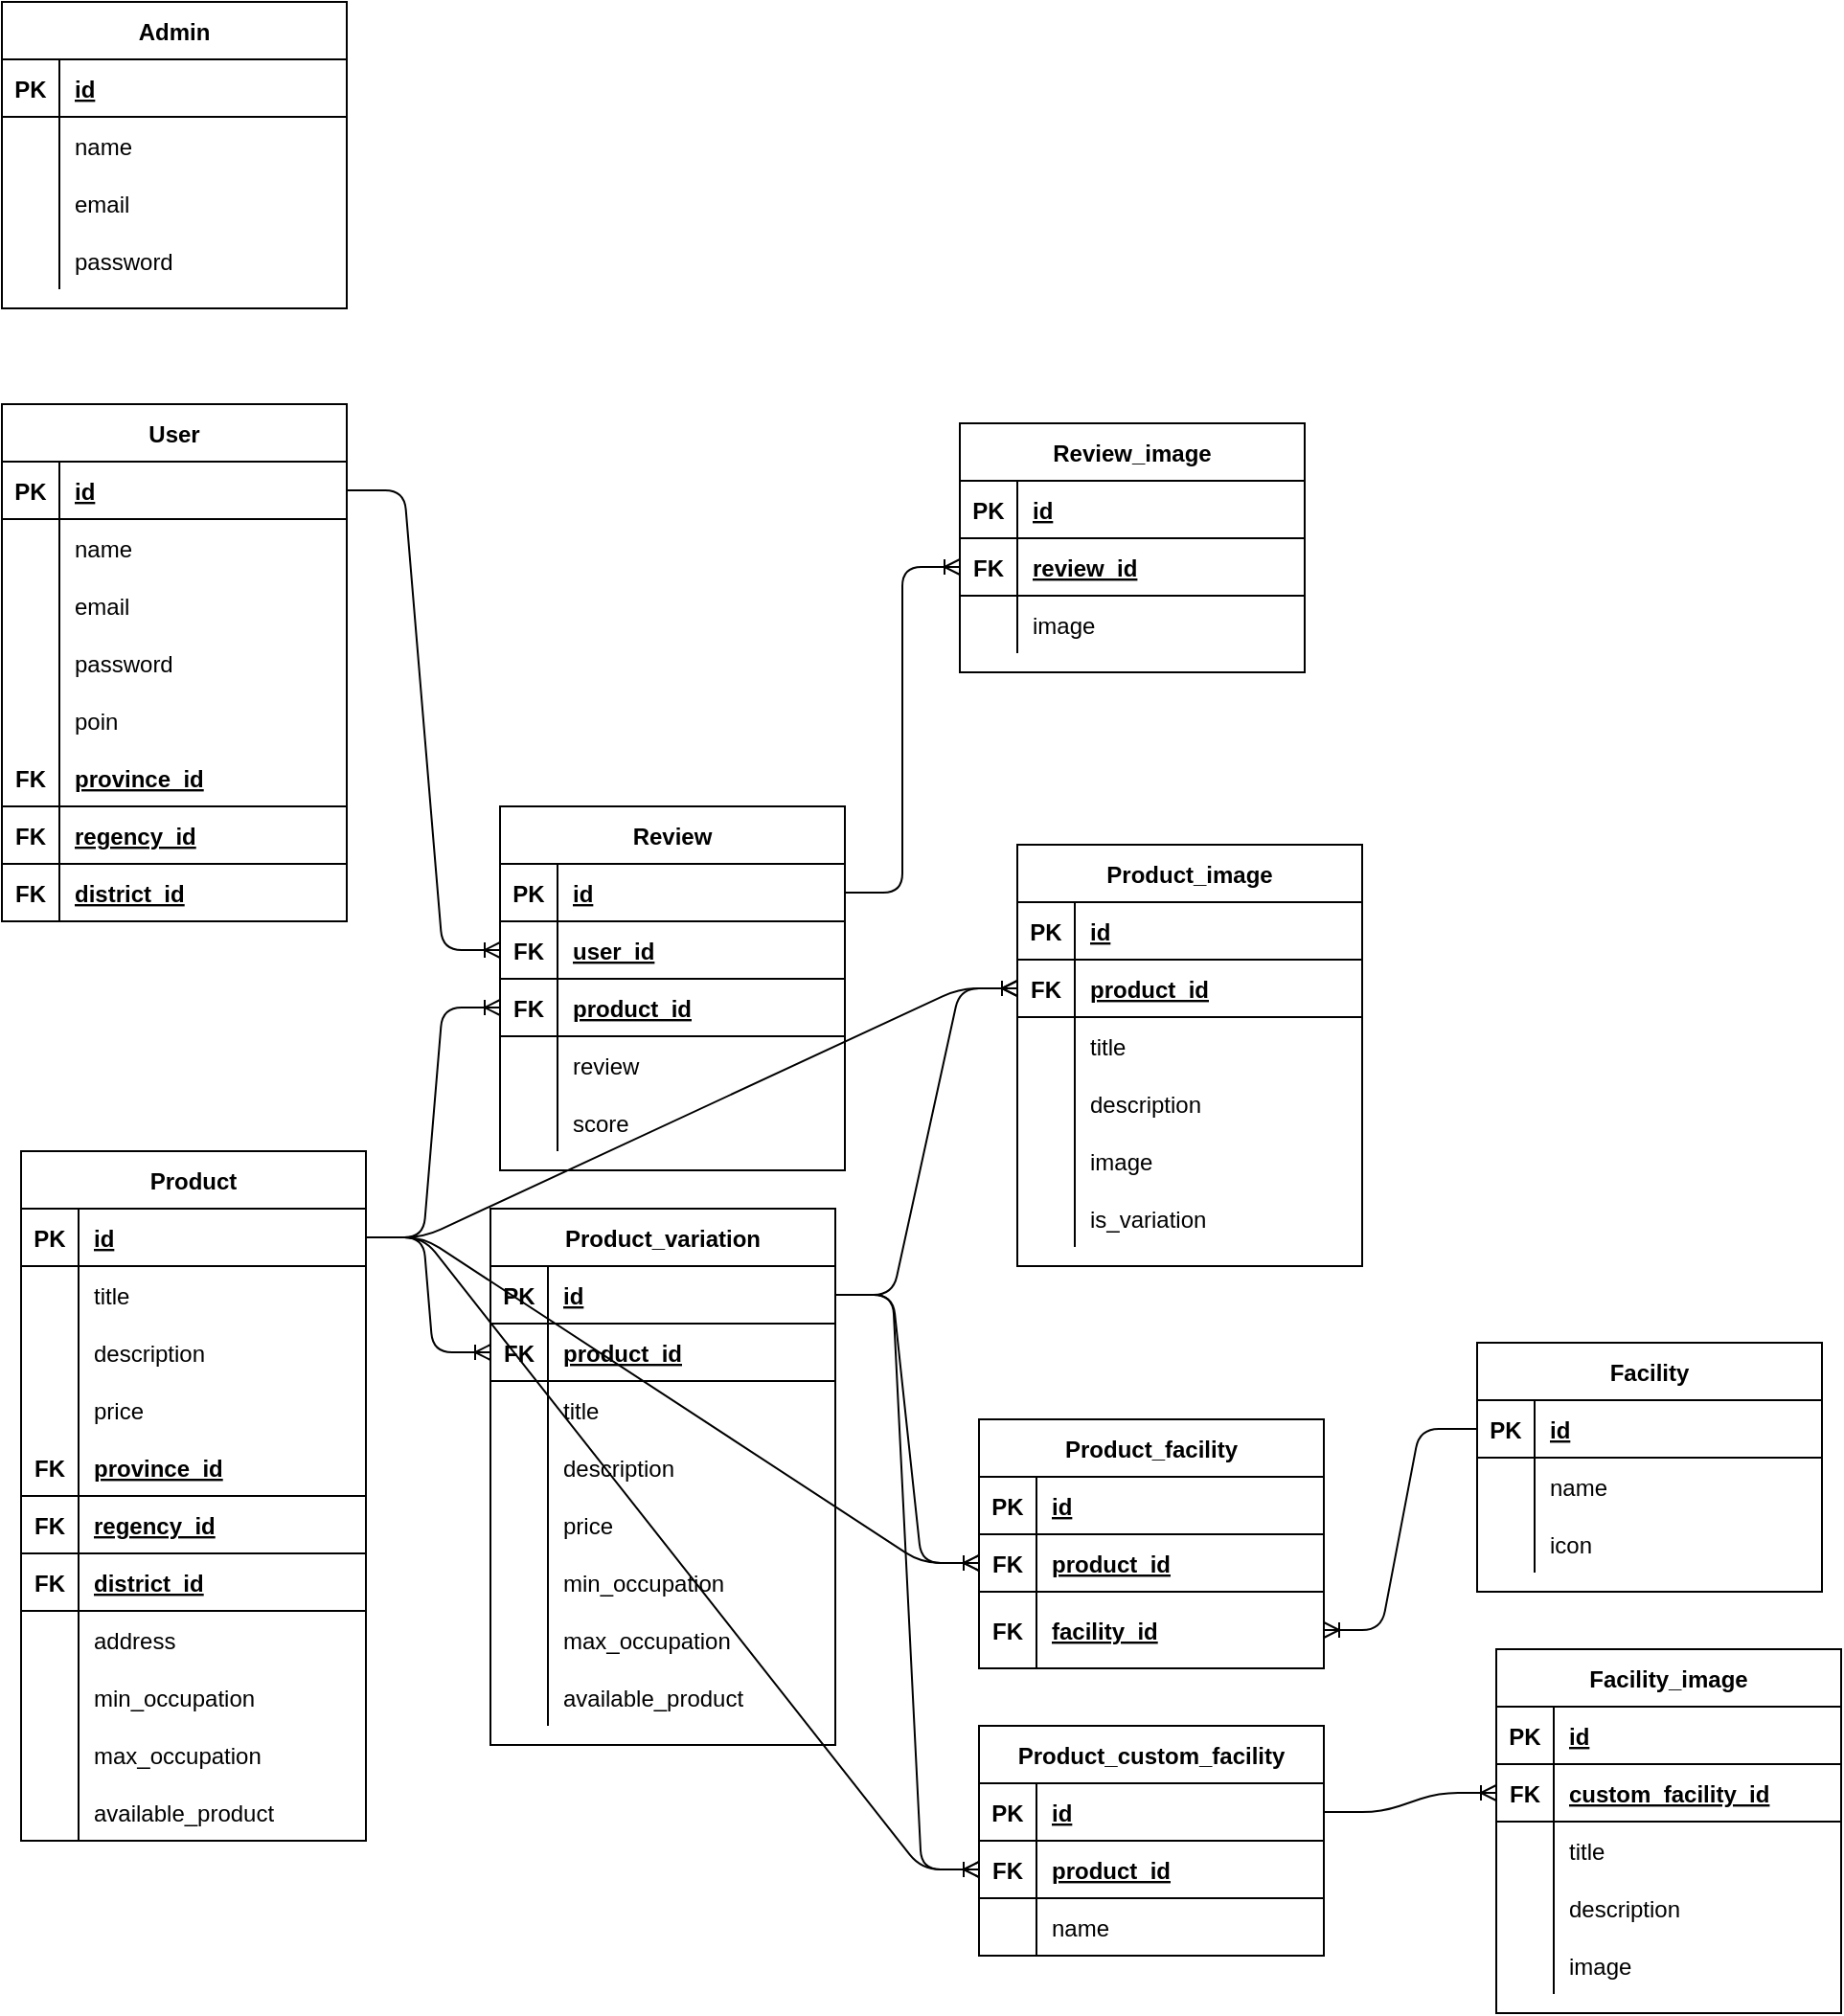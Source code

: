 <mxfile version="14.6.13" type="device"><diagram id="OCY1mcJ9CVgeOHty4g8x" name="Page-1"><mxGraphModel dx="723" dy="429" grid="1" gridSize="10" guides="1" tooltips="1" connect="1" arrows="1" fold="1" page="1" pageScale="1" pageWidth="850" pageHeight="1100" math="0" shadow="0"><root><mxCell id="0"/><mxCell id="1" parent="0"/><mxCell id="_Ng2Fm3avBR3GQVS5oxQ-38" style="edgeStyle=entityRelationEdgeStyle;orthogonalLoop=1;jettySize=auto;html=1;exitX=1;exitY=0.5;exitDx=0;exitDy=0;entryX=0;entryY=0.5;entryDx=0;entryDy=0;fontSize=12;endArrow=ERoneToMany;" edge="1" parent="1" source="phzcmp7fq849Xf4aPCRq-34" target="_Ng2Fm3avBR3GQVS5oxQ-29"><mxGeometry relative="1" as="geometry"/></mxCell><mxCell id="phzcmp7fq849Xf4aPCRq-1" value="User" style="shape=table;startSize=30;container=1;collapsible=1;childLayout=tableLayout;fixedRows=1;rowLines=0;fontStyle=1;align=center;resizeLast=1;" parent="1" vertex="1"><mxGeometry x="80" y="250" width="180" height="270" as="geometry"/></mxCell><mxCell id="phzcmp7fq849Xf4aPCRq-2" value="" style="shape=partialRectangle;collapsible=0;dropTarget=0;pointerEvents=0;fillColor=none;top=0;left=0;bottom=1;right=0;points=[[0,0.5],[1,0.5]];portConstraint=eastwest;" parent="phzcmp7fq849Xf4aPCRq-1" vertex="1"><mxGeometry y="30" width="180" height="30" as="geometry"/></mxCell><mxCell id="phzcmp7fq849Xf4aPCRq-3" value="PK" style="shape=partialRectangle;connectable=0;fillColor=none;top=0;left=0;bottom=0;right=0;fontStyle=1;overflow=hidden;" parent="phzcmp7fq849Xf4aPCRq-2" vertex="1"><mxGeometry width="30" height="30" as="geometry"/></mxCell><mxCell id="phzcmp7fq849Xf4aPCRq-4" value="id" style="shape=partialRectangle;connectable=0;fillColor=none;top=0;left=0;bottom=0;right=0;align=left;spacingLeft=6;fontStyle=5;overflow=hidden;" parent="phzcmp7fq849Xf4aPCRq-2" vertex="1"><mxGeometry x="30" width="150" height="30" as="geometry"/></mxCell><mxCell id="phzcmp7fq849Xf4aPCRq-5" value="" style="shape=partialRectangle;collapsible=0;dropTarget=0;pointerEvents=0;fillColor=none;top=0;left=0;bottom=0;right=0;points=[[0,0.5],[1,0.5]];portConstraint=eastwest;" parent="phzcmp7fq849Xf4aPCRq-1" vertex="1"><mxGeometry y="60" width="180" height="30" as="geometry"/></mxCell><mxCell id="phzcmp7fq849Xf4aPCRq-6" value="" style="shape=partialRectangle;connectable=0;fillColor=none;top=0;left=0;bottom=0;right=0;editable=1;overflow=hidden;" parent="phzcmp7fq849Xf4aPCRq-5" vertex="1"><mxGeometry width="30" height="30" as="geometry"/></mxCell><mxCell id="phzcmp7fq849Xf4aPCRq-7" value="name" style="shape=partialRectangle;connectable=0;fillColor=none;top=0;left=0;bottom=0;right=0;align=left;spacingLeft=6;overflow=hidden;" parent="phzcmp7fq849Xf4aPCRq-5" vertex="1"><mxGeometry x="30" width="150" height="30" as="geometry"/></mxCell><mxCell id="phzcmp7fq849Xf4aPCRq-8" value="" style="shape=partialRectangle;collapsible=0;dropTarget=0;pointerEvents=0;fillColor=none;top=0;left=0;bottom=0;right=0;points=[[0,0.5],[1,0.5]];portConstraint=eastwest;" parent="phzcmp7fq849Xf4aPCRq-1" vertex="1"><mxGeometry y="90" width="180" height="30" as="geometry"/></mxCell><mxCell id="phzcmp7fq849Xf4aPCRq-9" value="" style="shape=partialRectangle;connectable=0;fillColor=none;top=0;left=0;bottom=0;right=0;editable=1;overflow=hidden;" parent="phzcmp7fq849Xf4aPCRq-8" vertex="1"><mxGeometry width="30" height="30" as="geometry"/></mxCell><mxCell id="phzcmp7fq849Xf4aPCRq-10" value="email" style="shape=partialRectangle;connectable=0;fillColor=none;top=0;left=0;bottom=0;right=0;align=left;spacingLeft=6;overflow=hidden;" parent="phzcmp7fq849Xf4aPCRq-8" vertex="1"><mxGeometry x="30" width="150" height="30" as="geometry"/></mxCell><mxCell id="phzcmp7fq849Xf4aPCRq-11" value="" style="shape=partialRectangle;collapsible=0;dropTarget=0;pointerEvents=0;fillColor=none;top=0;left=0;bottom=0;right=0;points=[[0,0.5],[1,0.5]];portConstraint=eastwest;" parent="phzcmp7fq849Xf4aPCRq-1" vertex="1"><mxGeometry y="120" width="180" height="30" as="geometry"/></mxCell><mxCell id="phzcmp7fq849Xf4aPCRq-12" value="" style="shape=partialRectangle;connectable=0;fillColor=none;top=0;left=0;bottom=0;right=0;editable=1;overflow=hidden;" parent="phzcmp7fq849Xf4aPCRq-11" vertex="1"><mxGeometry width="30" height="30" as="geometry"/></mxCell><mxCell id="phzcmp7fq849Xf4aPCRq-13" value="password" style="shape=partialRectangle;connectable=0;fillColor=none;top=0;left=0;bottom=0;right=0;align=left;spacingLeft=6;overflow=hidden;" parent="phzcmp7fq849Xf4aPCRq-11" vertex="1"><mxGeometry x="30" width="150" height="30" as="geometry"/></mxCell><mxCell id="phzcmp7fq849Xf4aPCRq-14" value="" style="shape=partialRectangle;collapsible=0;dropTarget=0;pointerEvents=0;fillColor=none;top=0;left=0;bottom=0;right=0;points=[[0,0.5],[1,0.5]];portConstraint=eastwest;" parent="phzcmp7fq849Xf4aPCRq-1" vertex="1"><mxGeometry y="150" width="180" height="30" as="geometry"/></mxCell><mxCell id="phzcmp7fq849Xf4aPCRq-15" value="" style="shape=partialRectangle;connectable=0;fillColor=none;top=0;left=0;bottom=0;right=0;editable=1;overflow=hidden;" parent="phzcmp7fq849Xf4aPCRq-14" vertex="1"><mxGeometry width="30" height="30" as="geometry"/></mxCell><mxCell id="phzcmp7fq849Xf4aPCRq-16" value="poin" style="shape=partialRectangle;connectable=0;fillColor=none;top=0;left=0;bottom=0;right=0;align=left;spacingLeft=6;overflow=hidden;" parent="phzcmp7fq849Xf4aPCRq-14" vertex="1"><mxGeometry x="30" width="150" height="30" as="geometry"/></mxCell><mxCell id="phzcmp7fq849Xf4aPCRq-164" value="" style="shape=partialRectangle;collapsible=0;dropTarget=0;pointerEvents=0;fillColor=none;top=0;left=0;bottom=1;right=0;points=[[0,0.5],[1,0.5]];portConstraint=eastwest;perimeterSpacing=0;" parent="phzcmp7fq849Xf4aPCRq-1" vertex="1"><mxGeometry y="180" width="180" height="30" as="geometry"/></mxCell><mxCell id="phzcmp7fq849Xf4aPCRq-165" value="FK" style="shape=partialRectangle;connectable=0;fillColor=none;top=0;left=0;bottom=0;right=0;fontStyle=1;overflow=hidden;" parent="phzcmp7fq849Xf4aPCRq-164" vertex="1"><mxGeometry width="30" height="30" as="geometry"/></mxCell><mxCell id="phzcmp7fq849Xf4aPCRq-166" value="province_id" style="shape=partialRectangle;connectable=0;fillColor=none;top=0;left=0;bottom=0;right=0;align=left;spacingLeft=6;fontStyle=5;overflow=hidden;" parent="phzcmp7fq849Xf4aPCRq-164" vertex="1"><mxGeometry x="30" width="150" height="30" as="geometry"/></mxCell><mxCell id="phzcmp7fq849Xf4aPCRq-167" value="" style="shape=partialRectangle;collapsible=0;dropTarget=0;pointerEvents=0;fillColor=none;top=0;left=0;bottom=1;right=0;points=[[0,0.5],[1,0.5]];portConstraint=eastwest;" parent="phzcmp7fq849Xf4aPCRq-1" vertex="1"><mxGeometry y="210" width="180" height="30" as="geometry"/></mxCell><mxCell id="phzcmp7fq849Xf4aPCRq-168" value="FK" style="shape=partialRectangle;connectable=0;fillColor=none;top=0;left=0;bottom=0;right=0;fontStyle=1;overflow=hidden;" parent="phzcmp7fq849Xf4aPCRq-167" vertex="1"><mxGeometry width="30" height="30" as="geometry"/></mxCell><mxCell id="phzcmp7fq849Xf4aPCRq-169" value="regency_id" style="shape=partialRectangle;connectable=0;fillColor=none;top=0;left=0;bottom=0;right=0;align=left;spacingLeft=6;fontStyle=5;overflow=hidden;" parent="phzcmp7fq849Xf4aPCRq-167" vertex="1"><mxGeometry x="30" width="150" height="30" as="geometry"/></mxCell><mxCell id="phzcmp7fq849Xf4aPCRq-170" value="" style="shape=partialRectangle;collapsible=0;dropTarget=0;pointerEvents=0;fillColor=none;top=0;left=0;bottom=1;right=0;points=[[0,0.5],[1,0.5]];portConstraint=eastwest;" parent="phzcmp7fq849Xf4aPCRq-1" vertex="1"><mxGeometry y="240" width="180" height="30" as="geometry"/></mxCell><mxCell id="phzcmp7fq849Xf4aPCRq-171" value="FK" style="shape=partialRectangle;connectable=0;fillColor=none;top=0;left=0;bottom=0;right=0;fontStyle=1;overflow=hidden;" parent="phzcmp7fq849Xf4aPCRq-170" vertex="1"><mxGeometry width="30" height="30" as="geometry"/></mxCell><mxCell id="phzcmp7fq849Xf4aPCRq-172" value="district_id" style="shape=partialRectangle;connectable=0;fillColor=none;top=0;left=0;bottom=0;right=0;align=left;spacingLeft=6;fontStyle=5;overflow=hidden;" parent="phzcmp7fq849Xf4aPCRq-170" vertex="1"><mxGeometry x="30" width="150" height="30" as="geometry"/></mxCell><mxCell id="phzcmp7fq849Xf4aPCRq-17" value="Admin" style="shape=table;startSize=30;container=1;collapsible=1;childLayout=tableLayout;fixedRows=1;rowLines=0;fontStyle=1;align=center;resizeLast=1;" parent="1" vertex="1"><mxGeometry x="80" y="40" width="180" height="160" as="geometry"/></mxCell><mxCell id="phzcmp7fq849Xf4aPCRq-18" value="" style="shape=partialRectangle;collapsible=0;dropTarget=0;pointerEvents=0;fillColor=none;top=0;left=0;bottom=1;right=0;points=[[0,0.5],[1,0.5]];portConstraint=eastwest;" parent="phzcmp7fq849Xf4aPCRq-17" vertex="1"><mxGeometry y="30" width="180" height="30" as="geometry"/></mxCell><mxCell id="phzcmp7fq849Xf4aPCRq-19" value="PK" style="shape=partialRectangle;connectable=0;fillColor=none;top=0;left=0;bottom=0;right=0;fontStyle=1;overflow=hidden;" parent="phzcmp7fq849Xf4aPCRq-18" vertex="1"><mxGeometry width="30" height="30" as="geometry"/></mxCell><mxCell id="phzcmp7fq849Xf4aPCRq-20" value="id" style="shape=partialRectangle;connectable=0;fillColor=none;top=0;left=0;bottom=0;right=0;align=left;spacingLeft=6;fontStyle=5;overflow=hidden;" parent="phzcmp7fq849Xf4aPCRq-18" vertex="1"><mxGeometry x="30" width="150" height="30" as="geometry"/></mxCell><mxCell id="phzcmp7fq849Xf4aPCRq-21" value="" style="shape=partialRectangle;collapsible=0;dropTarget=0;pointerEvents=0;fillColor=none;top=0;left=0;bottom=0;right=0;points=[[0,0.5],[1,0.5]];portConstraint=eastwest;" parent="phzcmp7fq849Xf4aPCRq-17" vertex="1"><mxGeometry y="60" width="180" height="30" as="geometry"/></mxCell><mxCell id="phzcmp7fq849Xf4aPCRq-22" value="" style="shape=partialRectangle;connectable=0;fillColor=none;top=0;left=0;bottom=0;right=0;editable=1;overflow=hidden;" parent="phzcmp7fq849Xf4aPCRq-21" vertex="1"><mxGeometry width="30" height="30" as="geometry"/></mxCell><mxCell id="phzcmp7fq849Xf4aPCRq-23" value="name" style="shape=partialRectangle;connectable=0;fillColor=none;top=0;left=0;bottom=0;right=0;align=left;spacingLeft=6;overflow=hidden;" parent="phzcmp7fq849Xf4aPCRq-21" vertex="1"><mxGeometry x="30" width="150" height="30" as="geometry"/></mxCell><mxCell id="phzcmp7fq849Xf4aPCRq-24" value="" style="shape=partialRectangle;collapsible=0;dropTarget=0;pointerEvents=0;fillColor=none;top=0;left=0;bottom=0;right=0;points=[[0,0.5],[1,0.5]];portConstraint=eastwest;" parent="phzcmp7fq849Xf4aPCRq-17" vertex="1"><mxGeometry y="90" width="180" height="30" as="geometry"/></mxCell><mxCell id="phzcmp7fq849Xf4aPCRq-25" value="" style="shape=partialRectangle;connectable=0;fillColor=none;top=0;left=0;bottom=0;right=0;editable=1;overflow=hidden;" parent="phzcmp7fq849Xf4aPCRq-24" vertex="1"><mxGeometry width="30" height="30" as="geometry"/></mxCell><mxCell id="phzcmp7fq849Xf4aPCRq-26" value="email" style="shape=partialRectangle;connectable=0;fillColor=none;top=0;left=0;bottom=0;right=0;align=left;spacingLeft=6;overflow=hidden;" parent="phzcmp7fq849Xf4aPCRq-24" vertex="1"><mxGeometry x="30" width="150" height="30" as="geometry"/></mxCell><mxCell id="phzcmp7fq849Xf4aPCRq-27" value="" style="shape=partialRectangle;collapsible=0;dropTarget=0;pointerEvents=0;fillColor=none;top=0;left=0;bottom=0;right=0;points=[[0,0.5],[1,0.5]];portConstraint=eastwest;" parent="phzcmp7fq849Xf4aPCRq-17" vertex="1"><mxGeometry y="120" width="180" height="30" as="geometry"/></mxCell><mxCell id="phzcmp7fq849Xf4aPCRq-28" value="" style="shape=partialRectangle;connectable=0;fillColor=none;top=0;left=0;bottom=0;right=0;editable=1;overflow=hidden;" parent="phzcmp7fq849Xf4aPCRq-27" vertex="1"><mxGeometry width="30" height="30" as="geometry"/></mxCell><mxCell id="phzcmp7fq849Xf4aPCRq-29" value="password" style="shape=partialRectangle;connectable=0;fillColor=none;top=0;left=0;bottom=0;right=0;align=left;spacingLeft=6;overflow=hidden;" parent="phzcmp7fq849Xf4aPCRq-27" vertex="1"><mxGeometry x="30" width="150" height="30" as="geometry"/></mxCell><mxCell id="phzcmp7fq849Xf4aPCRq-33" value="Product" style="shape=table;startSize=30;container=1;collapsible=1;childLayout=tableLayout;fixedRows=1;rowLines=0;fontStyle=1;align=center;resizeLast=1;" parent="1" vertex="1"><mxGeometry x="90" y="640" width="180" height="360" as="geometry"/></mxCell><mxCell id="phzcmp7fq849Xf4aPCRq-34" value="" style="shape=partialRectangle;collapsible=0;dropTarget=0;pointerEvents=0;fillColor=none;top=0;left=0;bottom=1;right=0;points=[[0,0.5],[1,0.5]];portConstraint=eastwest;" parent="phzcmp7fq849Xf4aPCRq-33" vertex="1"><mxGeometry y="30" width="180" height="30" as="geometry"/></mxCell><mxCell id="phzcmp7fq849Xf4aPCRq-35" value="PK" style="shape=partialRectangle;connectable=0;fillColor=none;top=0;left=0;bottom=0;right=0;fontStyle=1;overflow=hidden;" parent="phzcmp7fq849Xf4aPCRq-34" vertex="1"><mxGeometry width="30" height="30" as="geometry"/></mxCell><mxCell id="phzcmp7fq849Xf4aPCRq-36" value="id" style="shape=partialRectangle;connectable=0;fillColor=none;top=0;left=0;bottom=0;right=0;align=left;spacingLeft=6;fontStyle=5;overflow=hidden;" parent="phzcmp7fq849Xf4aPCRq-34" vertex="1"><mxGeometry x="30" width="150" height="30" as="geometry"/></mxCell><mxCell id="phzcmp7fq849Xf4aPCRq-37" value="" style="shape=partialRectangle;collapsible=0;dropTarget=0;pointerEvents=0;fillColor=none;top=0;left=0;bottom=0;right=0;points=[[0,0.5],[1,0.5]];portConstraint=eastwest;" parent="phzcmp7fq849Xf4aPCRq-33" vertex="1"><mxGeometry y="60" width="180" height="30" as="geometry"/></mxCell><mxCell id="phzcmp7fq849Xf4aPCRq-38" value="" style="shape=partialRectangle;connectable=0;fillColor=none;top=0;left=0;bottom=0;right=0;editable=1;overflow=hidden;" parent="phzcmp7fq849Xf4aPCRq-37" vertex="1"><mxGeometry width="30" height="30" as="geometry"/></mxCell><mxCell id="phzcmp7fq849Xf4aPCRq-39" value="title" style="shape=partialRectangle;connectable=0;fillColor=none;top=0;left=0;bottom=0;right=0;align=left;spacingLeft=6;overflow=hidden;" parent="phzcmp7fq849Xf4aPCRq-37" vertex="1"><mxGeometry x="30" width="150" height="30" as="geometry"/></mxCell><mxCell id="phzcmp7fq849Xf4aPCRq-40" value="" style="shape=partialRectangle;collapsible=0;dropTarget=0;pointerEvents=0;fillColor=none;top=0;left=0;bottom=0;right=0;points=[[0,0.5],[1,0.5]];portConstraint=eastwest;" parent="phzcmp7fq849Xf4aPCRq-33" vertex="1"><mxGeometry y="90" width="180" height="30" as="geometry"/></mxCell><mxCell id="phzcmp7fq849Xf4aPCRq-41" value="" style="shape=partialRectangle;connectable=0;fillColor=none;top=0;left=0;bottom=0;right=0;editable=1;overflow=hidden;" parent="phzcmp7fq849Xf4aPCRq-40" vertex="1"><mxGeometry width="30" height="30" as="geometry"/></mxCell><mxCell id="phzcmp7fq849Xf4aPCRq-42" value="description" style="shape=partialRectangle;connectable=0;fillColor=none;top=0;left=0;bottom=0;right=0;align=left;spacingLeft=6;overflow=hidden;" parent="phzcmp7fq849Xf4aPCRq-40" vertex="1"><mxGeometry x="30" width="150" height="30" as="geometry"/></mxCell><mxCell id="phzcmp7fq849Xf4aPCRq-43" value="" style="shape=partialRectangle;collapsible=0;dropTarget=0;pointerEvents=0;fillColor=none;top=0;left=0;bottom=0;right=0;points=[[0,0.5],[1,0.5]];portConstraint=eastwest;" parent="phzcmp7fq849Xf4aPCRq-33" vertex="1"><mxGeometry y="120" width="180" height="30" as="geometry"/></mxCell><mxCell id="phzcmp7fq849Xf4aPCRq-44" value="" style="shape=partialRectangle;connectable=0;fillColor=none;top=0;left=0;bottom=0;right=0;editable=1;overflow=hidden;" parent="phzcmp7fq849Xf4aPCRq-43" vertex="1"><mxGeometry width="30" height="30" as="geometry"/></mxCell><mxCell id="phzcmp7fq849Xf4aPCRq-45" value="price" style="shape=partialRectangle;connectable=0;fillColor=none;top=0;left=0;bottom=0;right=0;align=left;spacingLeft=6;overflow=hidden;" parent="phzcmp7fq849Xf4aPCRq-43" vertex="1"><mxGeometry x="30" width="150" height="30" as="geometry"/></mxCell><mxCell id="phzcmp7fq849Xf4aPCRq-173" value="" style="shape=partialRectangle;collapsible=0;dropTarget=0;pointerEvents=0;fillColor=none;top=0;left=0;bottom=1;right=0;points=[[0,0.5],[1,0.5]];portConstraint=eastwest;perimeterSpacing=0;" parent="phzcmp7fq849Xf4aPCRq-33" vertex="1"><mxGeometry y="150" width="180" height="30" as="geometry"/></mxCell><mxCell id="phzcmp7fq849Xf4aPCRq-174" value="FK" style="shape=partialRectangle;connectable=0;fillColor=none;top=0;left=0;bottom=0;right=0;fontStyle=1;overflow=hidden;" parent="phzcmp7fq849Xf4aPCRq-173" vertex="1"><mxGeometry width="30" height="30" as="geometry"/></mxCell><mxCell id="phzcmp7fq849Xf4aPCRq-175" value="province_id" style="shape=partialRectangle;connectable=0;fillColor=none;top=0;left=0;bottom=0;right=0;align=left;spacingLeft=6;fontStyle=5;overflow=hidden;" parent="phzcmp7fq849Xf4aPCRq-173" vertex="1"><mxGeometry x="30" width="150" height="30" as="geometry"/></mxCell><mxCell id="phzcmp7fq849Xf4aPCRq-176" value="" style="shape=partialRectangle;collapsible=0;dropTarget=0;pointerEvents=0;fillColor=none;top=0;left=0;bottom=1;right=0;points=[[0,0.5],[1,0.5]];portConstraint=eastwest;" parent="phzcmp7fq849Xf4aPCRq-33" vertex="1"><mxGeometry y="180" width="180" height="30" as="geometry"/></mxCell><mxCell id="phzcmp7fq849Xf4aPCRq-177" value="FK" style="shape=partialRectangle;connectable=0;fillColor=none;top=0;left=0;bottom=0;right=0;fontStyle=1;overflow=hidden;" parent="phzcmp7fq849Xf4aPCRq-176" vertex="1"><mxGeometry width="30" height="30" as="geometry"/></mxCell><mxCell id="phzcmp7fq849Xf4aPCRq-178" value="regency_id" style="shape=partialRectangle;connectable=0;fillColor=none;top=0;left=0;bottom=0;right=0;align=left;spacingLeft=6;fontStyle=5;overflow=hidden;" parent="phzcmp7fq849Xf4aPCRq-176" vertex="1"><mxGeometry x="30" width="150" height="30" as="geometry"/></mxCell><mxCell id="phzcmp7fq849Xf4aPCRq-179" value="" style="shape=partialRectangle;collapsible=0;dropTarget=0;pointerEvents=0;fillColor=none;top=0;left=0;bottom=1;right=0;points=[[0,0.5],[1,0.5]];portConstraint=eastwest;" parent="phzcmp7fq849Xf4aPCRq-33" vertex="1"><mxGeometry y="210" width="180" height="30" as="geometry"/></mxCell><mxCell id="phzcmp7fq849Xf4aPCRq-180" value="FK" style="shape=partialRectangle;connectable=0;fillColor=none;top=0;left=0;bottom=0;right=0;fontStyle=1;overflow=hidden;" parent="phzcmp7fq849Xf4aPCRq-179" vertex="1"><mxGeometry width="30" height="30" as="geometry"/></mxCell><mxCell id="phzcmp7fq849Xf4aPCRq-181" value="district_id" style="shape=partialRectangle;connectable=0;fillColor=none;top=0;left=0;bottom=0;right=0;align=left;spacingLeft=6;fontStyle=5;overflow=hidden;" parent="phzcmp7fq849Xf4aPCRq-179" vertex="1"><mxGeometry x="30" width="150" height="30" as="geometry"/></mxCell><mxCell id="phzcmp7fq849Xf4aPCRq-182" value="" style="shape=partialRectangle;collapsible=0;dropTarget=0;pointerEvents=0;fillColor=none;top=0;left=0;bottom=0;right=0;points=[[0,0.5],[1,0.5]];portConstraint=eastwest;" parent="phzcmp7fq849Xf4aPCRq-33" vertex="1"><mxGeometry y="240" width="180" height="30" as="geometry"/></mxCell><mxCell id="phzcmp7fq849Xf4aPCRq-183" value="" style="shape=partialRectangle;connectable=0;fillColor=none;top=0;left=0;bottom=0;right=0;editable=1;overflow=hidden;" parent="phzcmp7fq849Xf4aPCRq-182" vertex="1"><mxGeometry width="30" height="30" as="geometry"/></mxCell><mxCell id="phzcmp7fq849Xf4aPCRq-184" value="address" style="shape=partialRectangle;connectable=0;fillColor=none;top=0;left=0;bottom=0;right=0;align=left;spacingLeft=6;overflow=hidden;" parent="phzcmp7fq849Xf4aPCRq-182" vertex="1"><mxGeometry x="30" width="150" height="30" as="geometry"/></mxCell><mxCell id="phzcmp7fq849Xf4aPCRq-185" value="" style="shape=partialRectangle;collapsible=0;dropTarget=0;pointerEvents=0;fillColor=none;top=0;left=0;bottom=0;right=0;points=[[0,0.5],[1,0.5]];portConstraint=eastwest;" parent="phzcmp7fq849Xf4aPCRq-33" vertex="1"><mxGeometry y="270" width="180" height="30" as="geometry"/></mxCell><mxCell id="phzcmp7fq849Xf4aPCRq-186" value="" style="shape=partialRectangle;connectable=0;fillColor=none;top=0;left=0;bottom=0;right=0;editable=1;overflow=hidden;" parent="phzcmp7fq849Xf4aPCRq-185" vertex="1"><mxGeometry width="30" height="30" as="geometry"/></mxCell><mxCell id="phzcmp7fq849Xf4aPCRq-187" value="min_occupation" style="shape=partialRectangle;connectable=0;fillColor=none;top=0;left=0;bottom=0;right=0;align=left;spacingLeft=6;overflow=hidden;" parent="phzcmp7fq849Xf4aPCRq-185" vertex="1"><mxGeometry x="30" width="150" height="30" as="geometry"/></mxCell><mxCell id="phzcmp7fq849Xf4aPCRq-188" value="" style="shape=partialRectangle;collapsible=0;dropTarget=0;pointerEvents=0;fillColor=none;top=0;left=0;bottom=0;right=0;points=[[0,0.5],[1,0.5]];portConstraint=eastwest;" parent="phzcmp7fq849Xf4aPCRq-33" vertex="1"><mxGeometry y="300" width="180" height="30" as="geometry"/></mxCell><mxCell id="phzcmp7fq849Xf4aPCRq-189" value="" style="shape=partialRectangle;connectable=0;fillColor=none;top=0;left=0;bottom=0;right=0;editable=1;overflow=hidden;" parent="phzcmp7fq849Xf4aPCRq-188" vertex="1"><mxGeometry width="30" height="30" as="geometry"/></mxCell><mxCell id="phzcmp7fq849Xf4aPCRq-190" value="max_occupation" style="shape=partialRectangle;connectable=0;fillColor=none;top=0;left=0;bottom=0;right=0;align=left;spacingLeft=6;overflow=hidden;" parent="phzcmp7fq849Xf4aPCRq-188" vertex="1"><mxGeometry x="30" width="150" height="30" as="geometry"/></mxCell><mxCell id="_Ng2Fm3avBR3GQVS5oxQ-1" value="" style="shape=partialRectangle;collapsible=0;dropTarget=0;pointerEvents=0;fillColor=none;top=0;left=0;bottom=0;right=0;points=[[0,0.5],[1,0.5]];portConstraint=eastwest;" vertex="1" parent="phzcmp7fq849Xf4aPCRq-33"><mxGeometry y="330" width="180" height="30" as="geometry"/></mxCell><mxCell id="_Ng2Fm3avBR3GQVS5oxQ-2" value="" style="shape=partialRectangle;connectable=0;fillColor=none;top=0;left=0;bottom=0;right=0;editable=1;overflow=hidden;" vertex="1" parent="_Ng2Fm3avBR3GQVS5oxQ-1"><mxGeometry width="30" height="30" as="geometry"/></mxCell><mxCell id="_Ng2Fm3avBR3GQVS5oxQ-3" value="available_product" style="shape=partialRectangle;connectable=0;fillColor=none;top=0;left=0;bottom=0;right=0;align=left;spacingLeft=6;overflow=hidden;" vertex="1" parent="_Ng2Fm3avBR3GQVS5oxQ-1"><mxGeometry x="30" width="150" height="30" as="geometry"/></mxCell><mxCell id="phzcmp7fq849Xf4aPCRq-49" value="Product_facility" style="shape=table;startSize=30;container=1;collapsible=1;childLayout=tableLayout;fixedRows=1;rowLines=0;fontStyle=1;align=center;resizeLast=1;" parent="1" vertex="1"><mxGeometry x="590" y="780" width="180" height="130" as="geometry"/></mxCell><mxCell id="phzcmp7fq849Xf4aPCRq-50" value="" style="shape=partialRectangle;collapsible=0;dropTarget=0;pointerEvents=0;fillColor=none;top=0;left=0;bottom=1;right=0;points=[[0,0.5],[1,0.5]];portConstraint=eastwest;" parent="phzcmp7fq849Xf4aPCRq-49" vertex="1"><mxGeometry y="30" width="180" height="30" as="geometry"/></mxCell><mxCell id="phzcmp7fq849Xf4aPCRq-51" value="PK" style="shape=partialRectangle;connectable=0;fillColor=none;top=0;left=0;bottom=0;right=0;fontStyle=1;overflow=hidden;" parent="phzcmp7fq849Xf4aPCRq-50" vertex="1"><mxGeometry width="30" height="30" as="geometry"/></mxCell><mxCell id="phzcmp7fq849Xf4aPCRq-52" value="id" style="shape=partialRectangle;connectable=0;fillColor=none;top=0;left=0;bottom=0;right=0;align=left;spacingLeft=6;fontStyle=5;overflow=hidden;" parent="phzcmp7fq849Xf4aPCRq-50" vertex="1"><mxGeometry x="30" width="150" height="30" as="geometry"/></mxCell><mxCell id="phzcmp7fq849Xf4aPCRq-65" value="" style="shape=partialRectangle;collapsible=0;dropTarget=0;pointerEvents=0;fillColor=none;top=0;left=0;bottom=1;right=0;points=[[0,0.5],[1,0.5]];portConstraint=eastwest;" parent="phzcmp7fq849Xf4aPCRq-49" vertex="1"><mxGeometry y="60" width="180" height="30" as="geometry"/></mxCell><mxCell id="phzcmp7fq849Xf4aPCRq-66" value="FK" style="shape=partialRectangle;connectable=0;fillColor=none;top=0;left=0;bottom=0;right=0;fontStyle=1;overflow=hidden;" parent="phzcmp7fq849Xf4aPCRq-65" vertex="1"><mxGeometry width="30" height="30" as="geometry"/></mxCell><mxCell id="phzcmp7fq849Xf4aPCRq-67" value="product_id" style="shape=partialRectangle;connectable=0;fillColor=none;top=0;left=0;bottom=0;right=0;align=left;spacingLeft=6;fontStyle=5;overflow=hidden;" parent="phzcmp7fq849Xf4aPCRq-65" vertex="1"><mxGeometry x="30" width="150" height="30" as="geometry"/></mxCell><mxCell id="phzcmp7fq849Xf4aPCRq-68" value="" style="shape=partialRectangle;collapsible=0;dropTarget=0;pointerEvents=0;fillColor=none;top=0;left=0;bottom=1;right=0;points=[[0,0.5],[1,0.5]];portConstraint=eastwest;" parent="phzcmp7fq849Xf4aPCRq-49" vertex="1"><mxGeometry y="90" width="180" height="40" as="geometry"/></mxCell><mxCell id="phzcmp7fq849Xf4aPCRq-69" value="FK" style="shape=partialRectangle;connectable=0;fillColor=none;top=0;left=0;bottom=0;right=0;fontStyle=1;overflow=hidden;" parent="phzcmp7fq849Xf4aPCRq-68" vertex="1"><mxGeometry width="30" height="40" as="geometry"/></mxCell><mxCell id="phzcmp7fq849Xf4aPCRq-70" value="facility_id" style="shape=partialRectangle;connectable=0;fillColor=none;top=0;left=0;bottom=0;right=0;align=left;spacingLeft=6;fontStyle=5;overflow=hidden;" parent="phzcmp7fq849Xf4aPCRq-68" vertex="1"><mxGeometry x="30" width="150" height="40" as="geometry"/></mxCell><mxCell id="phzcmp7fq849Xf4aPCRq-81" value="Facility" style="shape=table;startSize=30;container=1;collapsible=1;childLayout=tableLayout;fixedRows=1;rowLines=0;fontStyle=1;align=center;resizeLast=1;" parent="1" vertex="1"><mxGeometry x="850" y="740" width="180" height="130" as="geometry"/></mxCell><mxCell id="phzcmp7fq849Xf4aPCRq-82" value="" style="shape=partialRectangle;collapsible=0;dropTarget=0;pointerEvents=0;fillColor=none;top=0;left=0;bottom=1;right=0;points=[[0,0.5],[1,0.5]];portConstraint=eastwest;" parent="phzcmp7fq849Xf4aPCRq-81" vertex="1"><mxGeometry y="30" width="180" height="30" as="geometry"/></mxCell><mxCell id="phzcmp7fq849Xf4aPCRq-83" value="PK" style="shape=partialRectangle;connectable=0;fillColor=none;top=0;left=0;bottom=0;right=0;fontStyle=1;overflow=hidden;" parent="phzcmp7fq849Xf4aPCRq-82" vertex="1"><mxGeometry width="30" height="30" as="geometry"/></mxCell><mxCell id="phzcmp7fq849Xf4aPCRq-84" value="id" style="shape=partialRectangle;connectable=0;fillColor=none;top=0;left=0;bottom=0;right=0;align=left;spacingLeft=6;fontStyle=5;overflow=hidden;" parent="phzcmp7fq849Xf4aPCRq-82" vertex="1"><mxGeometry x="30" width="150" height="30" as="geometry"/></mxCell><mxCell id="phzcmp7fq849Xf4aPCRq-85" value="" style="shape=partialRectangle;collapsible=0;dropTarget=0;pointerEvents=0;fillColor=none;top=0;left=0;bottom=0;right=0;points=[[0,0.5],[1,0.5]];portConstraint=eastwest;" parent="phzcmp7fq849Xf4aPCRq-81" vertex="1"><mxGeometry y="60" width="180" height="30" as="geometry"/></mxCell><mxCell id="phzcmp7fq849Xf4aPCRq-86" value="" style="shape=partialRectangle;connectable=0;fillColor=none;top=0;left=0;bottom=0;right=0;editable=1;overflow=hidden;" parent="phzcmp7fq849Xf4aPCRq-85" vertex="1"><mxGeometry width="30" height="30" as="geometry"/></mxCell><mxCell id="phzcmp7fq849Xf4aPCRq-87" value="name" style="shape=partialRectangle;connectable=0;fillColor=none;top=0;left=0;bottom=0;right=0;align=left;spacingLeft=6;overflow=hidden;" parent="phzcmp7fq849Xf4aPCRq-85" vertex="1"><mxGeometry x="30" width="150" height="30" as="geometry"/></mxCell><mxCell id="phzcmp7fq849Xf4aPCRq-88" value="" style="shape=partialRectangle;collapsible=0;dropTarget=0;pointerEvents=0;fillColor=none;top=0;left=0;bottom=0;right=0;points=[[0,0.5],[1,0.5]];portConstraint=eastwest;" parent="phzcmp7fq849Xf4aPCRq-81" vertex="1"><mxGeometry y="90" width="180" height="30" as="geometry"/></mxCell><mxCell id="phzcmp7fq849Xf4aPCRq-89" value="" style="shape=partialRectangle;connectable=0;fillColor=none;top=0;left=0;bottom=0;right=0;editable=1;overflow=hidden;" parent="phzcmp7fq849Xf4aPCRq-88" vertex="1"><mxGeometry width="30" height="30" as="geometry"/></mxCell><mxCell id="phzcmp7fq849Xf4aPCRq-90" value="icon" style="shape=partialRectangle;connectable=0;fillColor=none;top=0;left=0;bottom=0;right=0;align=left;spacingLeft=6;overflow=hidden;" parent="phzcmp7fq849Xf4aPCRq-88" vertex="1"><mxGeometry x="30" width="150" height="30" as="geometry"/></mxCell><mxCell id="phzcmp7fq849Xf4aPCRq-98" style="edgeStyle=entityRelationEdgeStyle;orthogonalLoop=1;jettySize=auto;html=1;exitX=1;exitY=0.5;exitDx=0;exitDy=0;entryX=0;entryY=0.5;entryDx=0;entryDy=0;fontSize=12;endArrow=ERoneToMany;" parent="1" source="phzcmp7fq849Xf4aPCRq-34" target="phzcmp7fq849Xf4aPCRq-65" edge="1"><mxGeometry relative="1" as="geometry"/></mxCell><mxCell id="phzcmp7fq849Xf4aPCRq-99" style="edgeStyle=entityRelationEdgeStyle;orthogonalLoop=1;jettySize=auto;html=1;exitX=0;exitY=0.5;exitDx=0;exitDy=0;entryX=1;entryY=0.5;entryDx=0;entryDy=0;fontSize=12;endArrow=ERoneToMany;" parent="1" source="phzcmp7fq849Xf4aPCRq-82" target="phzcmp7fq849Xf4aPCRq-68" edge="1"><mxGeometry relative="1" as="geometry"/></mxCell><mxCell id="phzcmp7fq849Xf4aPCRq-100" value="Product_image" style="shape=table;startSize=30;container=1;collapsible=1;childLayout=tableLayout;fixedRows=1;rowLines=0;fontStyle=1;align=center;resizeLast=1;" parent="1" vertex="1"><mxGeometry x="610" y="480" width="180" height="220" as="geometry"/></mxCell><mxCell id="phzcmp7fq849Xf4aPCRq-101" value="" style="shape=partialRectangle;collapsible=0;dropTarget=0;pointerEvents=0;fillColor=none;top=0;left=0;bottom=1;right=0;points=[[0,0.5],[1,0.5]];portConstraint=eastwest;" parent="phzcmp7fq849Xf4aPCRq-100" vertex="1"><mxGeometry y="30" width="180" height="30" as="geometry"/></mxCell><mxCell id="phzcmp7fq849Xf4aPCRq-102" value="PK" style="shape=partialRectangle;connectable=0;fillColor=none;top=0;left=0;bottom=0;right=0;fontStyle=1;overflow=hidden;" parent="phzcmp7fq849Xf4aPCRq-101" vertex="1"><mxGeometry width="30" height="30" as="geometry"/></mxCell><mxCell id="phzcmp7fq849Xf4aPCRq-103" value="id" style="shape=partialRectangle;connectable=0;fillColor=none;top=0;left=0;bottom=0;right=0;align=left;spacingLeft=6;fontStyle=5;overflow=hidden;" parent="phzcmp7fq849Xf4aPCRq-101" vertex="1"><mxGeometry x="30" width="150" height="30" as="geometry"/></mxCell><mxCell id="phzcmp7fq849Xf4aPCRq-116" value="" style="shape=partialRectangle;collapsible=0;dropTarget=0;pointerEvents=0;fillColor=none;top=0;left=0;bottom=1;right=0;points=[[0,0.5],[1,0.5]];portConstraint=eastwest;" parent="phzcmp7fq849Xf4aPCRq-100" vertex="1"><mxGeometry y="60" width="180" height="30" as="geometry"/></mxCell><mxCell id="phzcmp7fq849Xf4aPCRq-117" value="FK" style="shape=partialRectangle;connectable=0;fillColor=none;top=0;left=0;bottom=0;right=0;fontStyle=1;overflow=hidden;" parent="phzcmp7fq849Xf4aPCRq-116" vertex="1"><mxGeometry width="30" height="30" as="geometry"/></mxCell><mxCell id="phzcmp7fq849Xf4aPCRq-118" value="product_id" style="shape=partialRectangle;connectable=0;fillColor=none;top=0;left=0;bottom=0;right=0;align=left;spacingLeft=6;fontStyle=5;overflow=hidden;" parent="phzcmp7fq849Xf4aPCRq-116" vertex="1"><mxGeometry x="30" width="150" height="30" as="geometry"/></mxCell><mxCell id="phzcmp7fq849Xf4aPCRq-104" value="" style="shape=partialRectangle;collapsible=0;dropTarget=0;pointerEvents=0;fillColor=none;top=0;left=0;bottom=0;right=0;points=[[0,0.5],[1,0.5]];portConstraint=eastwest;" parent="phzcmp7fq849Xf4aPCRq-100" vertex="1"><mxGeometry y="90" width="180" height="30" as="geometry"/></mxCell><mxCell id="phzcmp7fq849Xf4aPCRq-105" value="" style="shape=partialRectangle;connectable=0;fillColor=none;top=0;left=0;bottom=0;right=0;editable=1;overflow=hidden;" parent="phzcmp7fq849Xf4aPCRq-104" vertex="1"><mxGeometry width="30" height="30" as="geometry"/></mxCell><mxCell id="phzcmp7fq849Xf4aPCRq-106" value="title" style="shape=partialRectangle;connectable=0;fillColor=none;top=0;left=0;bottom=0;right=0;align=left;spacingLeft=6;overflow=hidden;" parent="phzcmp7fq849Xf4aPCRq-104" vertex="1"><mxGeometry x="30" width="150" height="30" as="geometry"/></mxCell><mxCell id="phzcmp7fq849Xf4aPCRq-107" value="" style="shape=partialRectangle;collapsible=0;dropTarget=0;pointerEvents=0;fillColor=none;top=0;left=0;bottom=0;right=0;points=[[0,0.5],[1,0.5]];portConstraint=eastwest;" parent="phzcmp7fq849Xf4aPCRq-100" vertex="1"><mxGeometry y="120" width="180" height="30" as="geometry"/></mxCell><mxCell id="phzcmp7fq849Xf4aPCRq-108" value="" style="shape=partialRectangle;connectable=0;fillColor=none;top=0;left=0;bottom=0;right=0;editable=1;overflow=hidden;" parent="phzcmp7fq849Xf4aPCRq-107" vertex="1"><mxGeometry width="30" height="30" as="geometry"/></mxCell><mxCell id="phzcmp7fq849Xf4aPCRq-109" value="description" style="shape=partialRectangle;connectable=0;fillColor=none;top=0;left=0;bottom=0;right=0;align=left;spacingLeft=6;overflow=hidden;" parent="phzcmp7fq849Xf4aPCRq-107" vertex="1"><mxGeometry x="30" width="150" height="30" as="geometry"/></mxCell><mxCell id="phzcmp7fq849Xf4aPCRq-110" value="" style="shape=partialRectangle;collapsible=0;dropTarget=0;pointerEvents=0;fillColor=none;top=0;left=0;bottom=0;right=0;points=[[0,0.5],[1,0.5]];portConstraint=eastwest;" parent="phzcmp7fq849Xf4aPCRq-100" vertex="1"><mxGeometry y="150" width="180" height="30" as="geometry"/></mxCell><mxCell id="phzcmp7fq849Xf4aPCRq-111" value="" style="shape=partialRectangle;connectable=0;fillColor=none;top=0;left=0;bottom=0;right=0;editable=1;overflow=hidden;" parent="phzcmp7fq849Xf4aPCRq-110" vertex="1"><mxGeometry width="30" height="30" as="geometry"/></mxCell><mxCell id="phzcmp7fq849Xf4aPCRq-112" value="image" style="shape=partialRectangle;connectable=0;fillColor=none;top=0;left=0;bottom=0;right=0;align=left;spacingLeft=6;overflow=hidden;" parent="phzcmp7fq849Xf4aPCRq-110" vertex="1"><mxGeometry x="30" width="150" height="30" as="geometry"/></mxCell><mxCell id="_Ng2Fm3avBR3GQVS5oxQ-57" value="" style="shape=partialRectangle;collapsible=0;dropTarget=0;pointerEvents=0;fillColor=none;top=0;left=0;bottom=0;right=0;points=[[0,0.5],[1,0.5]];portConstraint=eastwest;" vertex="1" parent="phzcmp7fq849Xf4aPCRq-100"><mxGeometry y="180" width="180" height="30" as="geometry"/></mxCell><mxCell id="_Ng2Fm3avBR3GQVS5oxQ-58" value="" style="shape=partialRectangle;connectable=0;fillColor=none;top=0;left=0;bottom=0;right=0;editable=1;overflow=hidden;" vertex="1" parent="_Ng2Fm3avBR3GQVS5oxQ-57"><mxGeometry width="30" height="30" as="geometry"/></mxCell><mxCell id="_Ng2Fm3avBR3GQVS5oxQ-59" value="is_variation" style="shape=partialRectangle;connectable=0;fillColor=none;top=0;left=0;bottom=0;right=0;align=left;spacingLeft=6;overflow=hidden;" vertex="1" parent="_Ng2Fm3avBR3GQVS5oxQ-57"><mxGeometry x="30" width="150" height="30" as="geometry"/></mxCell><mxCell id="phzcmp7fq849Xf4aPCRq-119" style="edgeStyle=entityRelationEdgeStyle;orthogonalLoop=1;jettySize=auto;html=1;exitX=1;exitY=0.5;exitDx=0;exitDy=0;entryX=0;entryY=0.5;entryDx=0;entryDy=0;fontSize=12;endArrow=ERoneToMany;" parent="1" source="phzcmp7fq849Xf4aPCRq-34" target="phzcmp7fq849Xf4aPCRq-116" edge="1"><mxGeometry relative="1" as="geometry"/></mxCell><mxCell id="phzcmp7fq849Xf4aPCRq-121" value="Product_variation" style="shape=table;startSize=30;container=1;collapsible=1;childLayout=tableLayout;fixedRows=1;rowLines=0;fontStyle=1;align=center;resizeLast=1;" parent="1" vertex="1"><mxGeometry x="335" y="670" width="180" height="280" as="geometry"/></mxCell><mxCell id="phzcmp7fq849Xf4aPCRq-122" value="" style="shape=partialRectangle;collapsible=0;dropTarget=0;pointerEvents=0;fillColor=none;top=0;left=0;bottom=1;right=0;points=[[0,0.5],[1,0.5]];portConstraint=eastwest;" parent="phzcmp7fq849Xf4aPCRq-121" vertex="1"><mxGeometry y="30" width="180" height="30" as="geometry"/></mxCell><mxCell id="phzcmp7fq849Xf4aPCRq-123" value="PK" style="shape=partialRectangle;connectable=0;fillColor=none;top=0;left=0;bottom=0;right=0;fontStyle=1;overflow=hidden;" parent="phzcmp7fq849Xf4aPCRq-122" vertex="1"><mxGeometry width="30" height="30" as="geometry"/></mxCell><mxCell id="phzcmp7fq849Xf4aPCRq-124" value="id" style="shape=partialRectangle;connectable=0;fillColor=none;top=0;left=0;bottom=0;right=0;align=left;spacingLeft=6;fontStyle=5;overflow=hidden;" parent="phzcmp7fq849Xf4aPCRq-122" vertex="1"><mxGeometry x="30" width="150" height="30" as="geometry"/></mxCell><mxCell id="phzcmp7fq849Xf4aPCRq-134" value="" style="shape=partialRectangle;collapsible=0;dropTarget=0;pointerEvents=0;fillColor=none;top=0;left=0;bottom=1;right=0;points=[[0,0.5],[1,0.5]];portConstraint=eastwest;" parent="phzcmp7fq849Xf4aPCRq-121" vertex="1"><mxGeometry y="60" width="180" height="30" as="geometry"/></mxCell><mxCell id="phzcmp7fq849Xf4aPCRq-135" value="FK" style="shape=partialRectangle;connectable=0;fillColor=none;top=0;left=0;bottom=0;right=0;fontStyle=1;overflow=hidden;" parent="phzcmp7fq849Xf4aPCRq-134" vertex="1"><mxGeometry width="30" height="30" as="geometry"/></mxCell><mxCell id="phzcmp7fq849Xf4aPCRq-136" value="product_id" style="shape=partialRectangle;connectable=0;fillColor=none;top=0;left=0;bottom=0;right=0;align=left;spacingLeft=6;fontStyle=5;overflow=hidden;" parent="phzcmp7fq849Xf4aPCRq-134" vertex="1"><mxGeometry x="30" width="150" height="30" as="geometry"/></mxCell><mxCell id="phzcmp7fq849Xf4aPCRq-125" value="" style="shape=partialRectangle;collapsible=0;dropTarget=0;pointerEvents=0;fillColor=none;top=0;left=0;bottom=0;right=0;points=[[0,0.5],[1,0.5]];portConstraint=eastwest;" parent="phzcmp7fq849Xf4aPCRq-121" vertex="1"><mxGeometry y="90" width="180" height="30" as="geometry"/></mxCell><mxCell id="phzcmp7fq849Xf4aPCRq-126" value="" style="shape=partialRectangle;connectable=0;fillColor=none;top=0;left=0;bottom=0;right=0;editable=1;overflow=hidden;" parent="phzcmp7fq849Xf4aPCRq-125" vertex="1"><mxGeometry width="30" height="30" as="geometry"/></mxCell><mxCell id="phzcmp7fq849Xf4aPCRq-127" value="title" style="shape=partialRectangle;connectable=0;fillColor=none;top=0;left=0;bottom=0;right=0;align=left;spacingLeft=6;overflow=hidden;" parent="phzcmp7fq849Xf4aPCRq-125" vertex="1"><mxGeometry x="30" width="150" height="30" as="geometry"/></mxCell><mxCell id="phzcmp7fq849Xf4aPCRq-128" value="" style="shape=partialRectangle;collapsible=0;dropTarget=0;pointerEvents=0;fillColor=none;top=0;left=0;bottom=0;right=0;points=[[0,0.5],[1,0.5]];portConstraint=eastwest;" parent="phzcmp7fq849Xf4aPCRq-121" vertex="1"><mxGeometry y="120" width="180" height="30" as="geometry"/></mxCell><mxCell id="phzcmp7fq849Xf4aPCRq-129" value="" style="shape=partialRectangle;connectable=0;fillColor=none;top=0;left=0;bottom=0;right=0;editable=1;overflow=hidden;" parent="phzcmp7fq849Xf4aPCRq-128" vertex="1"><mxGeometry width="30" height="30" as="geometry"/></mxCell><mxCell id="phzcmp7fq849Xf4aPCRq-130" value="description" style="shape=partialRectangle;connectable=0;fillColor=none;top=0;left=0;bottom=0;right=0;align=left;spacingLeft=6;overflow=hidden;" parent="phzcmp7fq849Xf4aPCRq-128" vertex="1"><mxGeometry x="30" width="150" height="30" as="geometry"/></mxCell><mxCell id="phzcmp7fq849Xf4aPCRq-131" value="" style="shape=partialRectangle;collapsible=0;dropTarget=0;pointerEvents=0;fillColor=none;top=0;left=0;bottom=0;right=0;points=[[0,0.5],[1,0.5]];portConstraint=eastwest;" parent="phzcmp7fq849Xf4aPCRq-121" vertex="1"><mxGeometry y="150" width="180" height="30" as="geometry"/></mxCell><mxCell id="phzcmp7fq849Xf4aPCRq-132" value="" style="shape=partialRectangle;connectable=0;fillColor=none;top=0;left=0;bottom=0;right=0;editable=1;overflow=hidden;" parent="phzcmp7fq849Xf4aPCRq-131" vertex="1"><mxGeometry width="30" height="30" as="geometry"/></mxCell><mxCell id="phzcmp7fq849Xf4aPCRq-133" value="price" style="shape=partialRectangle;connectable=0;fillColor=none;top=0;left=0;bottom=0;right=0;align=left;spacingLeft=6;overflow=hidden;" parent="phzcmp7fq849Xf4aPCRq-131" vertex="1"><mxGeometry x="30" width="150" height="30" as="geometry"/></mxCell><mxCell id="phzcmp7fq849Xf4aPCRq-191" value="" style="shape=partialRectangle;collapsible=0;dropTarget=0;pointerEvents=0;fillColor=none;top=0;left=0;bottom=0;right=0;points=[[0,0.5],[1,0.5]];portConstraint=eastwest;" parent="phzcmp7fq849Xf4aPCRq-121" vertex="1"><mxGeometry y="180" width="180" height="30" as="geometry"/></mxCell><mxCell id="phzcmp7fq849Xf4aPCRq-192" value="" style="shape=partialRectangle;connectable=0;fillColor=none;top=0;left=0;bottom=0;right=0;editable=1;overflow=hidden;" parent="phzcmp7fq849Xf4aPCRq-191" vertex="1"><mxGeometry width="30" height="30" as="geometry"/></mxCell><mxCell id="phzcmp7fq849Xf4aPCRq-193" value="min_occupation" style="shape=partialRectangle;connectable=0;fillColor=none;top=0;left=0;bottom=0;right=0;align=left;spacingLeft=6;overflow=hidden;" parent="phzcmp7fq849Xf4aPCRq-191" vertex="1"><mxGeometry x="30" width="150" height="30" as="geometry"/></mxCell><mxCell id="phzcmp7fq849Xf4aPCRq-194" value="" style="shape=partialRectangle;collapsible=0;dropTarget=0;pointerEvents=0;fillColor=none;top=0;left=0;bottom=0;right=0;points=[[0,0.5],[1,0.5]];portConstraint=eastwest;" parent="phzcmp7fq849Xf4aPCRq-121" vertex="1"><mxGeometry y="210" width="180" height="30" as="geometry"/></mxCell><mxCell id="phzcmp7fq849Xf4aPCRq-195" value="" style="shape=partialRectangle;connectable=0;fillColor=none;top=0;left=0;bottom=0;right=0;editable=1;overflow=hidden;" parent="phzcmp7fq849Xf4aPCRq-194" vertex="1"><mxGeometry width="30" height="30" as="geometry"/></mxCell><mxCell id="phzcmp7fq849Xf4aPCRq-196" value="max_occupation" style="shape=partialRectangle;connectable=0;fillColor=none;top=0;left=0;bottom=0;right=0;align=left;spacingLeft=6;overflow=hidden;" parent="phzcmp7fq849Xf4aPCRq-194" vertex="1"><mxGeometry x="30" width="150" height="30" as="geometry"/></mxCell><mxCell id="_Ng2Fm3avBR3GQVS5oxQ-4" value="" style="shape=partialRectangle;collapsible=0;dropTarget=0;pointerEvents=0;fillColor=none;top=0;left=0;bottom=0;right=0;points=[[0,0.5],[1,0.5]];portConstraint=eastwest;" vertex="1" parent="phzcmp7fq849Xf4aPCRq-121"><mxGeometry y="240" width="180" height="30" as="geometry"/></mxCell><mxCell id="_Ng2Fm3avBR3GQVS5oxQ-5" value="" style="shape=partialRectangle;connectable=0;fillColor=none;top=0;left=0;bottom=0;right=0;editable=1;overflow=hidden;" vertex="1" parent="_Ng2Fm3avBR3GQVS5oxQ-4"><mxGeometry width="30" height="30" as="geometry"/></mxCell><mxCell id="_Ng2Fm3avBR3GQVS5oxQ-6" value="available_product" style="shape=partialRectangle;connectable=0;fillColor=none;top=0;left=0;bottom=0;right=0;align=left;spacingLeft=6;overflow=hidden;" vertex="1" parent="_Ng2Fm3avBR3GQVS5oxQ-4"><mxGeometry x="30" width="150" height="30" as="geometry"/></mxCell><mxCell id="phzcmp7fq849Xf4aPCRq-137" style="edgeStyle=entityRelationEdgeStyle;orthogonalLoop=1;jettySize=auto;html=1;exitX=1;exitY=0.5;exitDx=0;exitDy=0;entryX=0;entryY=0.5;entryDx=0;entryDy=0;fontSize=12;endArrow=ERoneToMany;" parent="1" source="phzcmp7fq849Xf4aPCRq-34" target="phzcmp7fq849Xf4aPCRq-134" edge="1"><mxGeometry relative="1" as="geometry"/></mxCell><mxCell id="phzcmp7fq849Xf4aPCRq-138" style="edgeStyle=entityRelationEdgeStyle;orthogonalLoop=1;jettySize=auto;html=1;exitX=1;exitY=0.5;exitDx=0;exitDy=0;entryX=0;entryY=0.5;entryDx=0;entryDy=0;fontSize=12;endArrow=ERoneToMany;" parent="1" source="phzcmp7fq849Xf4aPCRq-122" target="phzcmp7fq849Xf4aPCRq-116" edge="1"><mxGeometry relative="1" as="geometry"/></mxCell><mxCell id="phzcmp7fq849Xf4aPCRq-139" style="edgeStyle=entityRelationEdgeStyle;orthogonalLoop=1;jettySize=auto;html=1;exitX=1;exitY=0.5;exitDx=0;exitDy=0;entryX=0;entryY=0.5;entryDx=0;entryDy=0;fontSize=12;endArrow=ERoneToMany;" parent="1" source="phzcmp7fq849Xf4aPCRq-122" target="phzcmp7fq849Xf4aPCRq-65" edge="1"><mxGeometry relative="1" as="geometry"/></mxCell><mxCell id="phzcmp7fq849Xf4aPCRq-140" value="Review" style="shape=table;startSize=30;container=1;collapsible=1;childLayout=tableLayout;fixedRows=1;rowLines=0;fontStyle=1;align=center;resizeLast=1;" parent="1" vertex="1"><mxGeometry x="340" y="460" width="180" height="190" as="geometry"/></mxCell><mxCell id="phzcmp7fq849Xf4aPCRq-141" value="" style="shape=partialRectangle;collapsible=0;dropTarget=0;pointerEvents=0;fillColor=none;top=0;left=0;bottom=1;right=0;points=[[0,0.5],[1,0.5]];portConstraint=eastwest;" parent="phzcmp7fq849Xf4aPCRq-140" vertex="1"><mxGeometry y="30" width="180" height="30" as="geometry"/></mxCell><mxCell id="phzcmp7fq849Xf4aPCRq-142" value="PK" style="shape=partialRectangle;connectable=0;fillColor=none;top=0;left=0;bottom=0;right=0;fontStyle=1;overflow=hidden;" parent="phzcmp7fq849Xf4aPCRq-141" vertex="1"><mxGeometry width="30" height="30" as="geometry"/></mxCell><mxCell id="phzcmp7fq849Xf4aPCRq-143" value="id" style="shape=partialRectangle;connectable=0;fillColor=none;top=0;left=0;bottom=0;right=0;align=left;spacingLeft=6;fontStyle=5;overflow=hidden;" parent="phzcmp7fq849Xf4aPCRq-141" vertex="1"><mxGeometry x="30" width="150" height="30" as="geometry"/></mxCell><mxCell id="phzcmp7fq849Xf4aPCRq-156" value="" style="shape=partialRectangle;collapsible=0;dropTarget=0;pointerEvents=0;fillColor=none;top=0;left=0;bottom=1;right=0;points=[[0,0.5],[1,0.5]];portConstraint=eastwest;" parent="phzcmp7fq849Xf4aPCRq-140" vertex="1"><mxGeometry y="60" width="180" height="30" as="geometry"/></mxCell><mxCell id="phzcmp7fq849Xf4aPCRq-157" value="FK" style="shape=partialRectangle;connectable=0;fillColor=none;top=0;left=0;bottom=0;right=0;fontStyle=1;overflow=hidden;" parent="phzcmp7fq849Xf4aPCRq-156" vertex="1"><mxGeometry width="30" height="30" as="geometry"/></mxCell><mxCell id="phzcmp7fq849Xf4aPCRq-158" value="user_id" style="shape=partialRectangle;connectable=0;fillColor=none;top=0;left=0;bottom=0;right=0;align=left;spacingLeft=6;fontStyle=5;overflow=hidden;" parent="phzcmp7fq849Xf4aPCRq-156" vertex="1"><mxGeometry x="30" width="150" height="30" as="geometry"/></mxCell><mxCell id="phzcmp7fq849Xf4aPCRq-153" value="" style="shape=partialRectangle;collapsible=0;dropTarget=0;pointerEvents=0;fillColor=none;top=0;left=0;bottom=1;right=0;points=[[0,0.5],[1,0.5]];portConstraint=eastwest;" parent="phzcmp7fq849Xf4aPCRq-140" vertex="1"><mxGeometry y="90" width="180" height="30" as="geometry"/></mxCell><mxCell id="phzcmp7fq849Xf4aPCRq-154" value="FK" style="shape=partialRectangle;connectable=0;fillColor=none;top=0;left=0;bottom=0;right=0;fontStyle=1;overflow=hidden;" parent="phzcmp7fq849Xf4aPCRq-153" vertex="1"><mxGeometry width="30" height="30" as="geometry"/></mxCell><mxCell id="phzcmp7fq849Xf4aPCRq-155" value="product_id" style="shape=partialRectangle;connectable=0;fillColor=none;top=0;left=0;bottom=0;right=0;align=left;spacingLeft=6;fontStyle=5;overflow=hidden;" parent="phzcmp7fq849Xf4aPCRq-153" vertex="1"><mxGeometry x="30" width="150" height="30" as="geometry"/></mxCell><mxCell id="phzcmp7fq849Xf4aPCRq-144" value="" style="shape=partialRectangle;collapsible=0;dropTarget=0;pointerEvents=0;fillColor=none;top=0;left=0;bottom=0;right=0;points=[[0,0.5],[1,0.5]];portConstraint=eastwest;" parent="phzcmp7fq849Xf4aPCRq-140" vertex="1"><mxGeometry y="120" width="180" height="30" as="geometry"/></mxCell><mxCell id="phzcmp7fq849Xf4aPCRq-145" value="" style="shape=partialRectangle;connectable=0;fillColor=none;top=0;left=0;bottom=0;right=0;editable=1;overflow=hidden;" parent="phzcmp7fq849Xf4aPCRq-144" vertex="1"><mxGeometry width="30" height="30" as="geometry"/></mxCell><mxCell id="phzcmp7fq849Xf4aPCRq-146" value="review" style="shape=partialRectangle;connectable=0;fillColor=none;top=0;left=0;bottom=0;right=0;align=left;spacingLeft=6;overflow=hidden;" parent="phzcmp7fq849Xf4aPCRq-144" vertex="1"><mxGeometry x="30" width="150" height="30" as="geometry"/></mxCell><mxCell id="phzcmp7fq849Xf4aPCRq-147" value="" style="shape=partialRectangle;collapsible=0;dropTarget=0;pointerEvents=0;fillColor=none;top=0;left=0;bottom=0;right=0;points=[[0,0.5],[1,0.5]];portConstraint=eastwest;" parent="phzcmp7fq849Xf4aPCRq-140" vertex="1"><mxGeometry y="150" width="180" height="30" as="geometry"/></mxCell><mxCell id="phzcmp7fq849Xf4aPCRq-148" value="" style="shape=partialRectangle;connectable=0;fillColor=none;top=0;left=0;bottom=0;right=0;editable=1;overflow=hidden;" parent="phzcmp7fq849Xf4aPCRq-147" vertex="1"><mxGeometry width="30" height="30" as="geometry"/></mxCell><mxCell id="phzcmp7fq849Xf4aPCRq-149" value="score" style="shape=partialRectangle;connectable=0;fillColor=none;top=0;left=0;bottom=0;right=0;align=left;spacingLeft=6;overflow=hidden;" parent="phzcmp7fq849Xf4aPCRq-147" vertex="1"><mxGeometry x="30" width="150" height="30" as="geometry"/></mxCell><mxCell id="phzcmp7fq849Xf4aPCRq-159" style="edgeStyle=entityRelationEdgeStyle;orthogonalLoop=1;jettySize=auto;html=1;exitX=1;exitY=0.5;exitDx=0;exitDy=0;entryX=0;entryY=0.5;entryDx=0;entryDy=0;fontSize=12;endArrow=ERoneToMany;" parent="1" source="phzcmp7fq849Xf4aPCRq-34" target="phzcmp7fq849Xf4aPCRq-153" edge="1"><mxGeometry relative="1" as="geometry"/></mxCell><mxCell id="phzcmp7fq849Xf4aPCRq-160" style="edgeStyle=entityRelationEdgeStyle;orthogonalLoop=1;jettySize=auto;html=1;exitX=1;exitY=0.5;exitDx=0;exitDy=0;entryX=0;entryY=0.5;entryDx=0;entryDy=0;fontSize=12;endArrow=ERoneToMany;" parent="1" source="phzcmp7fq849Xf4aPCRq-2" target="phzcmp7fq849Xf4aPCRq-156" edge="1"><mxGeometry relative="1" as="geometry"/></mxCell><mxCell id="_Ng2Fm3avBR3GQVS5oxQ-7" value="Review_image" style="shape=table;startSize=30;container=1;collapsible=1;childLayout=tableLayout;fixedRows=1;rowLines=0;fontStyle=1;align=center;resizeLast=1;" vertex="1" parent="1"><mxGeometry x="580" y="260" width="180" height="130" as="geometry"/></mxCell><mxCell id="_Ng2Fm3avBR3GQVS5oxQ-8" value="" style="shape=partialRectangle;collapsible=0;dropTarget=0;pointerEvents=0;fillColor=none;top=0;left=0;bottom=1;right=0;points=[[0,0.5],[1,0.5]];portConstraint=eastwest;" vertex="1" parent="_Ng2Fm3avBR3GQVS5oxQ-7"><mxGeometry y="30" width="180" height="30" as="geometry"/></mxCell><mxCell id="_Ng2Fm3avBR3GQVS5oxQ-9" value="PK" style="shape=partialRectangle;connectable=0;fillColor=none;top=0;left=0;bottom=0;right=0;fontStyle=1;overflow=hidden;" vertex="1" parent="_Ng2Fm3avBR3GQVS5oxQ-8"><mxGeometry width="30" height="30" as="geometry"/></mxCell><mxCell id="_Ng2Fm3avBR3GQVS5oxQ-10" value="id" style="shape=partialRectangle;connectable=0;fillColor=none;top=0;left=0;bottom=0;right=0;align=left;spacingLeft=6;fontStyle=5;overflow=hidden;" vertex="1" parent="_Ng2Fm3avBR3GQVS5oxQ-8"><mxGeometry x="30" width="150" height="30" as="geometry"/></mxCell><mxCell id="_Ng2Fm3avBR3GQVS5oxQ-11" value="" style="shape=partialRectangle;collapsible=0;dropTarget=0;pointerEvents=0;fillColor=none;top=0;left=0;bottom=1;right=0;points=[[0,0.5],[1,0.5]];portConstraint=eastwest;" vertex="1" parent="_Ng2Fm3avBR3GQVS5oxQ-7"><mxGeometry y="60" width="180" height="30" as="geometry"/></mxCell><mxCell id="_Ng2Fm3avBR3GQVS5oxQ-12" value="FK" style="shape=partialRectangle;connectable=0;fillColor=none;top=0;left=0;bottom=0;right=0;fontStyle=1;overflow=hidden;" vertex="1" parent="_Ng2Fm3avBR3GQVS5oxQ-11"><mxGeometry width="30" height="30" as="geometry"/></mxCell><mxCell id="_Ng2Fm3avBR3GQVS5oxQ-13" value="review_id" style="shape=partialRectangle;connectable=0;fillColor=none;top=0;left=0;bottom=0;right=0;align=left;spacingLeft=6;fontStyle=5;overflow=hidden;" vertex="1" parent="_Ng2Fm3avBR3GQVS5oxQ-11"><mxGeometry x="30" width="150" height="30" as="geometry"/></mxCell><mxCell id="_Ng2Fm3avBR3GQVS5oxQ-20" value="" style="shape=partialRectangle;collapsible=0;dropTarget=0;pointerEvents=0;fillColor=none;top=0;left=0;bottom=0;right=0;points=[[0,0.5],[1,0.5]];portConstraint=eastwest;" vertex="1" parent="_Ng2Fm3avBR3GQVS5oxQ-7"><mxGeometry y="90" width="180" height="30" as="geometry"/></mxCell><mxCell id="_Ng2Fm3avBR3GQVS5oxQ-21" value="" style="shape=partialRectangle;connectable=0;fillColor=none;top=0;left=0;bottom=0;right=0;editable=1;overflow=hidden;" vertex="1" parent="_Ng2Fm3avBR3GQVS5oxQ-20"><mxGeometry width="30" height="30" as="geometry"/></mxCell><mxCell id="_Ng2Fm3avBR3GQVS5oxQ-22" value="image" style="shape=partialRectangle;connectable=0;fillColor=none;top=0;left=0;bottom=0;right=0;align=left;spacingLeft=6;overflow=hidden;" vertex="1" parent="_Ng2Fm3avBR3GQVS5oxQ-20"><mxGeometry x="30" width="150" height="30" as="geometry"/></mxCell><mxCell id="_Ng2Fm3avBR3GQVS5oxQ-24" style="edgeStyle=entityRelationEdgeStyle;orthogonalLoop=1;jettySize=auto;html=1;exitX=1;exitY=0.5;exitDx=0;exitDy=0;entryX=0;entryY=0.5;entryDx=0;entryDy=0;fontSize=12;endArrow=ERoneToMany;" edge="1" parent="1" source="phzcmp7fq849Xf4aPCRq-141" target="_Ng2Fm3avBR3GQVS5oxQ-11"><mxGeometry relative="1" as="geometry"/></mxCell><mxCell id="_Ng2Fm3avBR3GQVS5oxQ-25" value="Product_custom_facility" style="shape=table;startSize=30;container=1;collapsible=1;childLayout=tableLayout;fixedRows=1;rowLines=0;fontStyle=1;align=center;resizeLast=1;" vertex="1" parent="1"><mxGeometry x="590" y="940" width="180" height="120" as="geometry"/></mxCell><mxCell id="_Ng2Fm3avBR3GQVS5oxQ-26" value="" style="shape=partialRectangle;collapsible=0;dropTarget=0;pointerEvents=0;fillColor=none;top=0;left=0;bottom=1;right=0;points=[[0,0.5],[1,0.5]];portConstraint=eastwest;" vertex="1" parent="_Ng2Fm3avBR3GQVS5oxQ-25"><mxGeometry y="30" width="180" height="30" as="geometry"/></mxCell><mxCell id="_Ng2Fm3avBR3GQVS5oxQ-27" value="PK" style="shape=partialRectangle;connectable=0;fillColor=none;top=0;left=0;bottom=0;right=0;fontStyle=1;overflow=hidden;" vertex="1" parent="_Ng2Fm3avBR3GQVS5oxQ-26"><mxGeometry width="30" height="30" as="geometry"/></mxCell><mxCell id="_Ng2Fm3avBR3GQVS5oxQ-28" value="id" style="shape=partialRectangle;connectable=0;fillColor=none;top=0;left=0;bottom=0;right=0;align=left;spacingLeft=6;fontStyle=5;overflow=hidden;" vertex="1" parent="_Ng2Fm3avBR3GQVS5oxQ-26"><mxGeometry x="30" width="150" height="30" as="geometry"/></mxCell><mxCell id="_Ng2Fm3avBR3GQVS5oxQ-29" value="" style="shape=partialRectangle;collapsible=0;dropTarget=0;pointerEvents=0;fillColor=none;top=0;left=0;bottom=1;right=0;points=[[0,0.5],[1,0.5]];portConstraint=eastwest;" vertex="1" parent="_Ng2Fm3avBR3GQVS5oxQ-25"><mxGeometry y="60" width="180" height="30" as="geometry"/></mxCell><mxCell id="_Ng2Fm3avBR3GQVS5oxQ-30" value="FK" style="shape=partialRectangle;connectable=0;fillColor=none;top=0;left=0;bottom=0;right=0;fontStyle=1;overflow=hidden;" vertex="1" parent="_Ng2Fm3avBR3GQVS5oxQ-29"><mxGeometry width="30" height="30" as="geometry"/></mxCell><mxCell id="_Ng2Fm3avBR3GQVS5oxQ-31" value="product_id" style="shape=partialRectangle;connectable=0;fillColor=none;top=0;left=0;bottom=0;right=0;align=left;spacingLeft=6;fontStyle=5;overflow=hidden;" vertex="1" parent="_Ng2Fm3avBR3GQVS5oxQ-29"><mxGeometry x="30" width="150" height="30" as="geometry"/></mxCell><mxCell id="_Ng2Fm3avBR3GQVS5oxQ-35" value="" style="shape=partialRectangle;collapsible=0;dropTarget=0;pointerEvents=0;fillColor=none;top=0;left=0;bottom=0;right=0;points=[[0,0.5],[1,0.5]];portConstraint=eastwest;" vertex="1" parent="_Ng2Fm3avBR3GQVS5oxQ-25"><mxGeometry y="90" width="180" height="30" as="geometry"/></mxCell><mxCell id="_Ng2Fm3avBR3GQVS5oxQ-36" value="" style="shape=partialRectangle;connectable=0;fillColor=none;top=0;left=0;bottom=0;right=0;editable=1;overflow=hidden;" vertex="1" parent="_Ng2Fm3avBR3GQVS5oxQ-35"><mxGeometry width="30" height="30" as="geometry"/></mxCell><mxCell id="_Ng2Fm3avBR3GQVS5oxQ-37" value="name" style="shape=partialRectangle;connectable=0;fillColor=none;top=0;left=0;bottom=0;right=0;align=left;spacingLeft=6;overflow=hidden;" vertex="1" parent="_Ng2Fm3avBR3GQVS5oxQ-35"><mxGeometry x="30" width="150" height="30" as="geometry"/></mxCell><mxCell id="_Ng2Fm3avBR3GQVS5oxQ-39" style="edgeStyle=entityRelationEdgeStyle;orthogonalLoop=1;jettySize=auto;html=1;exitX=1;exitY=0.5;exitDx=0;exitDy=0;entryX=0;entryY=0.5;entryDx=0;entryDy=0;fontSize=12;endArrow=ERoneToMany;" edge="1" parent="1" source="phzcmp7fq849Xf4aPCRq-122" target="_Ng2Fm3avBR3GQVS5oxQ-29"><mxGeometry relative="1" as="geometry"/></mxCell><mxCell id="_Ng2Fm3avBR3GQVS5oxQ-40" value="Facility_image" style="shape=table;startSize=30;container=1;collapsible=1;childLayout=tableLayout;fixedRows=1;rowLines=0;fontStyle=1;align=center;resizeLast=1;" vertex="1" parent="1"><mxGeometry x="860" y="900" width="180" height="190" as="geometry"/></mxCell><mxCell id="_Ng2Fm3avBR3GQVS5oxQ-41" value="" style="shape=partialRectangle;collapsible=0;dropTarget=0;pointerEvents=0;fillColor=none;top=0;left=0;bottom=1;right=0;points=[[0,0.5],[1,0.5]];portConstraint=eastwest;" vertex="1" parent="_Ng2Fm3avBR3GQVS5oxQ-40"><mxGeometry y="30" width="180" height="30" as="geometry"/></mxCell><mxCell id="_Ng2Fm3avBR3GQVS5oxQ-42" value="PK" style="shape=partialRectangle;connectable=0;fillColor=none;top=0;left=0;bottom=0;right=0;fontStyle=1;overflow=hidden;" vertex="1" parent="_Ng2Fm3avBR3GQVS5oxQ-41"><mxGeometry width="30" height="30" as="geometry"/></mxCell><mxCell id="_Ng2Fm3avBR3GQVS5oxQ-43" value="id" style="shape=partialRectangle;connectable=0;fillColor=none;top=0;left=0;bottom=0;right=0;align=left;spacingLeft=6;fontStyle=5;overflow=hidden;" vertex="1" parent="_Ng2Fm3avBR3GQVS5oxQ-41"><mxGeometry x="30" width="150" height="30" as="geometry"/></mxCell><mxCell id="_Ng2Fm3avBR3GQVS5oxQ-44" value="" style="shape=partialRectangle;collapsible=0;dropTarget=0;pointerEvents=0;fillColor=none;top=0;left=0;bottom=1;right=0;points=[[0,0.5],[1,0.5]];portConstraint=eastwest;" vertex="1" parent="_Ng2Fm3avBR3GQVS5oxQ-40"><mxGeometry y="60" width="180" height="30" as="geometry"/></mxCell><mxCell id="_Ng2Fm3avBR3GQVS5oxQ-45" value="FK" style="shape=partialRectangle;connectable=0;fillColor=none;top=0;left=0;bottom=0;right=0;fontStyle=1;overflow=hidden;" vertex="1" parent="_Ng2Fm3avBR3GQVS5oxQ-44"><mxGeometry width="30" height="30" as="geometry"/></mxCell><mxCell id="_Ng2Fm3avBR3GQVS5oxQ-46" value="custom_facility_id" style="shape=partialRectangle;connectable=0;fillColor=none;top=0;left=0;bottom=0;right=0;align=left;spacingLeft=6;fontStyle=5;overflow=hidden;" vertex="1" parent="_Ng2Fm3avBR3GQVS5oxQ-44"><mxGeometry x="30" width="150" height="30" as="geometry"/></mxCell><mxCell id="_Ng2Fm3avBR3GQVS5oxQ-47" value="" style="shape=partialRectangle;collapsible=0;dropTarget=0;pointerEvents=0;fillColor=none;top=0;left=0;bottom=0;right=0;points=[[0,0.5],[1,0.5]];portConstraint=eastwest;" vertex="1" parent="_Ng2Fm3avBR3GQVS5oxQ-40"><mxGeometry y="90" width="180" height="30" as="geometry"/></mxCell><mxCell id="_Ng2Fm3avBR3GQVS5oxQ-48" value="" style="shape=partialRectangle;connectable=0;fillColor=none;top=0;left=0;bottom=0;right=0;editable=1;overflow=hidden;" vertex="1" parent="_Ng2Fm3avBR3GQVS5oxQ-47"><mxGeometry width="30" height="30" as="geometry"/></mxCell><mxCell id="_Ng2Fm3avBR3GQVS5oxQ-49" value="title" style="shape=partialRectangle;connectable=0;fillColor=none;top=0;left=0;bottom=0;right=0;align=left;spacingLeft=6;overflow=hidden;" vertex="1" parent="_Ng2Fm3avBR3GQVS5oxQ-47"><mxGeometry x="30" width="150" height="30" as="geometry"/></mxCell><mxCell id="_Ng2Fm3avBR3GQVS5oxQ-50" value="" style="shape=partialRectangle;collapsible=0;dropTarget=0;pointerEvents=0;fillColor=none;top=0;left=0;bottom=0;right=0;points=[[0,0.5],[1,0.5]];portConstraint=eastwest;" vertex="1" parent="_Ng2Fm3avBR3GQVS5oxQ-40"><mxGeometry y="120" width="180" height="30" as="geometry"/></mxCell><mxCell id="_Ng2Fm3avBR3GQVS5oxQ-51" value="" style="shape=partialRectangle;connectable=0;fillColor=none;top=0;left=0;bottom=0;right=0;editable=1;overflow=hidden;" vertex="1" parent="_Ng2Fm3avBR3GQVS5oxQ-50"><mxGeometry width="30" height="30" as="geometry"/></mxCell><mxCell id="_Ng2Fm3avBR3GQVS5oxQ-52" value="description" style="shape=partialRectangle;connectable=0;fillColor=none;top=0;left=0;bottom=0;right=0;align=left;spacingLeft=6;overflow=hidden;" vertex="1" parent="_Ng2Fm3avBR3GQVS5oxQ-50"><mxGeometry x="30" width="150" height="30" as="geometry"/></mxCell><mxCell id="_Ng2Fm3avBR3GQVS5oxQ-53" value="" style="shape=partialRectangle;collapsible=0;dropTarget=0;pointerEvents=0;fillColor=none;top=0;left=0;bottom=0;right=0;points=[[0,0.5],[1,0.5]];portConstraint=eastwest;" vertex="1" parent="_Ng2Fm3avBR3GQVS5oxQ-40"><mxGeometry y="150" width="180" height="30" as="geometry"/></mxCell><mxCell id="_Ng2Fm3avBR3GQVS5oxQ-54" value="" style="shape=partialRectangle;connectable=0;fillColor=none;top=0;left=0;bottom=0;right=0;editable=1;overflow=hidden;" vertex="1" parent="_Ng2Fm3avBR3GQVS5oxQ-53"><mxGeometry width="30" height="30" as="geometry"/></mxCell><mxCell id="_Ng2Fm3avBR3GQVS5oxQ-55" value="image" style="shape=partialRectangle;connectable=0;fillColor=none;top=0;left=0;bottom=0;right=0;align=left;spacingLeft=6;overflow=hidden;" vertex="1" parent="_Ng2Fm3avBR3GQVS5oxQ-53"><mxGeometry x="30" width="150" height="30" as="geometry"/></mxCell><mxCell id="_Ng2Fm3avBR3GQVS5oxQ-56" style="edgeStyle=entityRelationEdgeStyle;orthogonalLoop=1;jettySize=auto;html=1;exitX=1;exitY=0.5;exitDx=0;exitDy=0;entryX=0;entryY=0.5;entryDx=0;entryDy=0;fontSize=12;endArrow=ERoneToMany;" edge="1" parent="1" source="_Ng2Fm3avBR3GQVS5oxQ-26" target="_Ng2Fm3avBR3GQVS5oxQ-44"><mxGeometry relative="1" as="geometry"/></mxCell></root></mxGraphModel></diagram></mxfile>